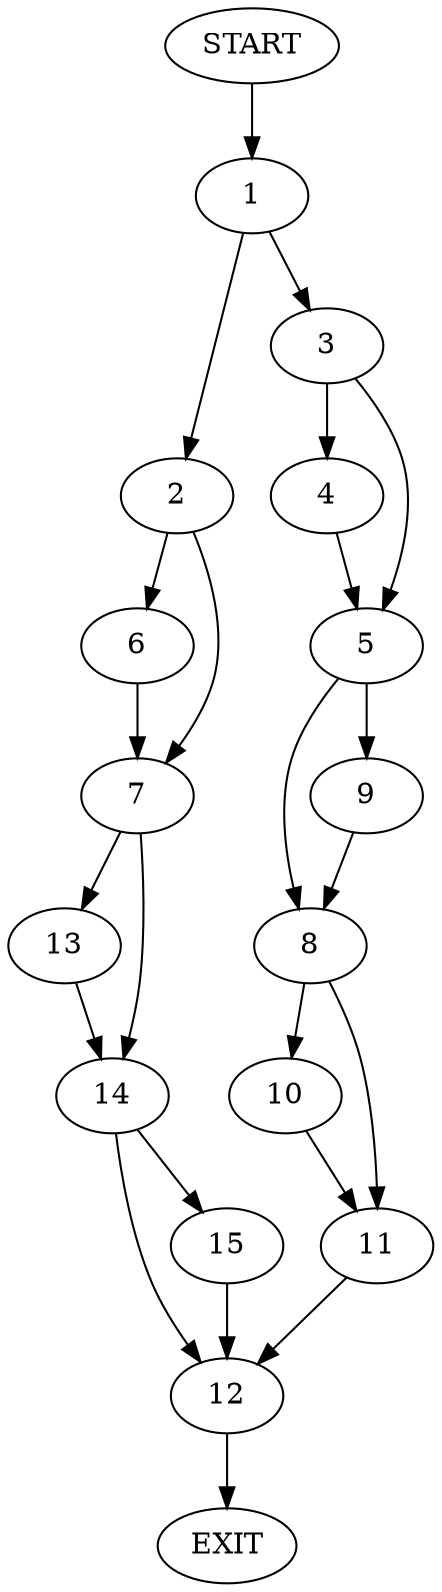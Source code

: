 digraph {
0 [label="START"]
16 [label="EXIT"]
0 -> 1
1 -> 2
1 -> 3
3 -> 4
3 -> 5
2 -> 6
2 -> 7
4 -> 5
5 -> 8
5 -> 9
8 -> 10
8 -> 11
9 -> 8
10 -> 11
11 -> 12
12 -> 16
7 -> 13
7 -> 14
6 -> 7
13 -> 14
14 -> 12
14 -> 15
15 -> 12
}
